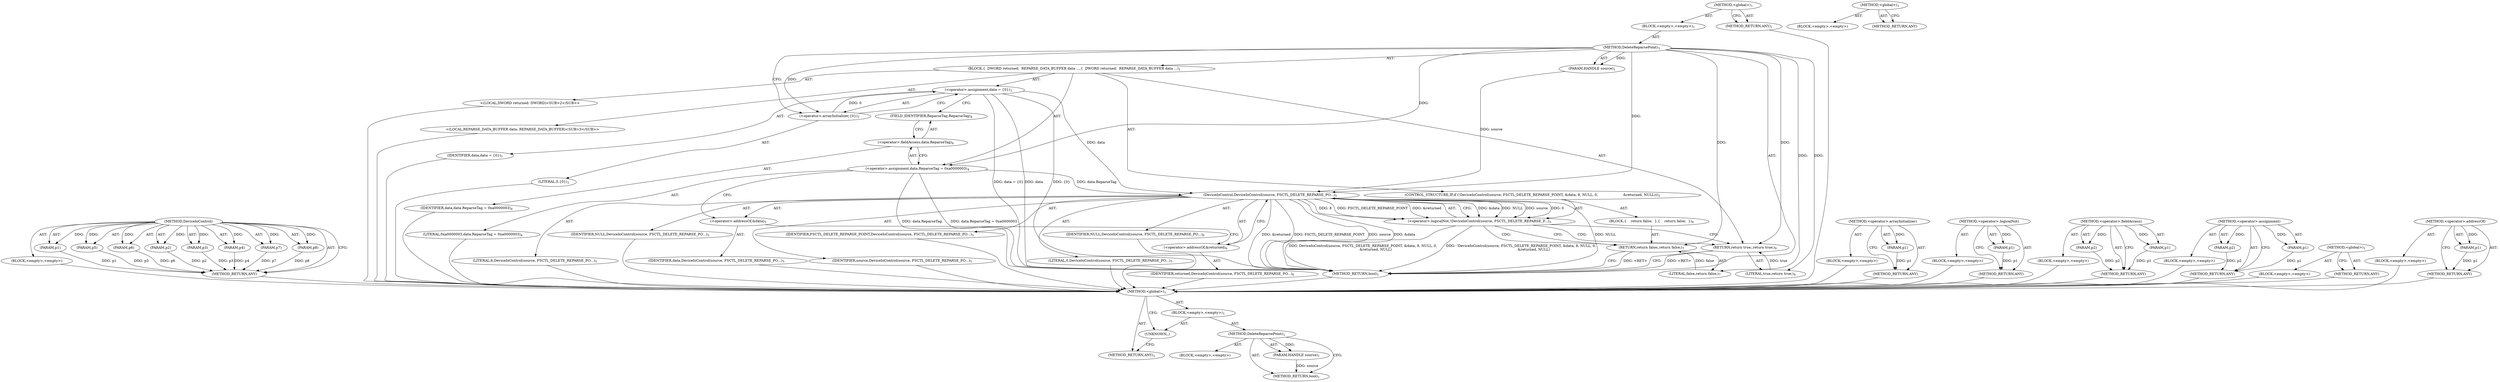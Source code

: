digraph "&lt;global&gt;" {
vulnerable_83 [label=<(METHOD,DeviceIoControl)>];
vulnerable_84 [label=<(PARAM,p1)>];
vulnerable_85 [label=<(PARAM,p2)>];
vulnerable_86 [label=<(PARAM,p3)>];
vulnerable_87 [label=<(PARAM,p4)>];
vulnerable_88 [label=<(PARAM,p5)>];
vulnerable_89 [label=<(PARAM,p6)>];
vulnerable_90 [label=<(PARAM,p7)>];
vulnerable_91 [label=<(PARAM,p8)>];
vulnerable_92 [label=<(BLOCK,&lt;empty&gt;,&lt;empty&gt;)>];
vulnerable_93 [label=<(METHOD_RETURN,ANY)>];
vulnerable_6 [label=<(METHOD,&lt;global&gt;)<SUB>1</SUB>>];
vulnerable_7 [label=<(BLOCK,&lt;empty&gt;,&lt;empty&gt;)<SUB>1</SUB>>];
vulnerable_8 [label=<(METHOD,DeleteReparsePoint)<SUB>1</SUB>>];
vulnerable_9 [label=<(PARAM,HANDLE source)<SUB>1</SUB>>];
vulnerable_10 [label=<(BLOCK,{
  DWORD returned;
  REPARSE_DATA_BUFFER data ...,{
  DWORD returned;
  REPARSE_DATA_BUFFER data ...)<SUB>1</SUB>>];
vulnerable_11 [label="<(LOCAL,DWORD returned: DWORD)<SUB>2</SUB>>"];
vulnerable_12 [label="<(LOCAL,REPARSE_DATA_BUFFER data: REPARSE_DATA_BUFFER)<SUB>3</SUB>>"];
vulnerable_13 [label=<(&lt;operator&gt;.assignment,data = {0})<SUB>3</SUB>>];
vulnerable_14 [label=<(IDENTIFIER,data,data = {0})<SUB>3</SUB>>];
vulnerable_15 [label=<(&lt;operator&gt;.arrayInitializer,{0})<SUB>3</SUB>>];
vulnerable_16 [label=<(LITERAL,0,{0})<SUB>3</SUB>>];
vulnerable_17 [label=<(&lt;operator&gt;.assignment,data.ReparseTag = 0xa0000003)<SUB>4</SUB>>];
vulnerable_18 [label=<(&lt;operator&gt;.fieldAccess,data.ReparseTag)<SUB>4</SUB>>];
vulnerable_19 [label=<(IDENTIFIER,data,data.ReparseTag = 0xa0000003)<SUB>4</SUB>>];
vulnerable_20 [label=<(FIELD_IDENTIFIER,ReparseTag,ReparseTag)<SUB>4</SUB>>];
vulnerable_21 [label=<(LITERAL,0xa0000003,data.ReparseTag = 0xa0000003)<SUB>4</SUB>>];
vulnerable_22 [label=<(CONTROL_STRUCTURE,IF,if (!DeviceIoControl(source, FSCTL_DELETE_REPARSE_POINT, &amp;data, 8, NULL, 0,
                       &amp;returned, NULL)))<SUB>5</SUB>>];
vulnerable_23 [label=<(&lt;operator&gt;.logicalNot,!DeviceIoControl(source, FSCTL_DELETE_REPARSE_P...)<SUB>5</SUB>>];
vulnerable_24 [label=<(DeviceIoControl,DeviceIoControl(source, FSCTL_DELETE_REPARSE_PO...)<SUB>5</SUB>>];
vulnerable_25 [label=<(IDENTIFIER,source,DeviceIoControl(source, FSCTL_DELETE_REPARSE_PO...)<SUB>5</SUB>>];
vulnerable_26 [label=<(IDENTIFIER,FSCTL_DELETE_REPARSE_POINT,DeviceIoControl(source, FSCTL_DELETE_REPARSE_PO...)<SUB>5</SUB>>];
vulnerable_27 [label=<(&lt;operator&gt;.addressOf,&amp;data)<SUB>5</SUB>>];
vulnerable_28 [label=<(IDENTIFIER,data,DeviceIoControl(source, FSCTL_DELETE_REPARSE_PO...)<SUB>5</SUB>>];
vulnerable_29 [label=<(LITERAL,8,DeviceIoControl(source, FSCTL_DELETE_REPARSE_PO...)<SUB>5</SUB>>];
vulnerable_30 [label=<(IDENTIFIER,NULL,DeviceIoControl(source, FSCTL_DELETE_REPARSE_PO...)<SUB>5</SUB>>];
vulnerable_31 [label=<(LITERAL,0,DeviceIoControl(source, FSCTL_DELETE_REPARSE_PO...)<SUB>5</SUB>>];
vulnerable_32 [label=<(&lt;operator&gt;.addressOf,&amp;returned)<SUB>6</SUB>>];
vulnerable_33 [label=<(IDENTIFIER,returned,DeviceIoControl(source, FSCTL_DELETE_REPARSE_PO...)<SUB>6</SUB>>];
vulnerable_34 [label=<(IDENTIFIER,NULL,DeviceIoControl(source, FSCTL_DELETE_REPARSE_PO...)<SUB>6</SUB>>];
vulnerable_35 [label=<(BLOCK,{
    return false;
  },{
    return false;
  })<SUB>6</SUB>>];
vulnerable_36 [label=<(RETURN,return false;,return false;)<SUB>7</SUB>>];
vulnerable_37 [label=<(LITERAL,false,return false;)<SUB>7</SUB>>];
vulnerable_38 [label=<(RETURN,return true;,return true;)<SUB>9</SUB>>];
vulnerable_39 [label=<(LITERAL,true,return true;)<SUB>9</SUB>>];
vulnerable_40 [label=<(METHOD_RETURN,bool)<SUB>1</SUB>>];
vulnerable_42 [label=<(METHOD_RETURN,ANY)<SUB>1</SUB>>];
vulnerable_70 [label=<(METHOD,&lt;operator&gt;.arrayInitializer)>];
vulnerable_71 [label=<(PARAM,p1)>];
vulnerable_72 [label=<(BLOCK,&lt;empty&gt;,&lt;empty&gt;)>];
vulnerable_73 [label=<(METHOD_RETURN,ANY)>];
vulnerable_79 [label=<(METHOD,&lt;operator&gt;.logicalNot)>];
vulnerable_80 [label=<(PARAM,p1)>];
vulnerable_81 [label=<(BLOCK,&lt;empty&gt;,&lt;empty&gt;)>];
vulnerable_82 [label=<(METHOD_RETURN,ANY)>];
vulnerable_74 [label=<(METHOD,&lt;operator&gt;.fieldAccess)>];
vulnerable_75 [label=<(PARAM,p1)>];
vulnerable_76 [label=<(PARAM,p2)>];
vulnerable_77 [label=<(BLOCK,&lt;empty&gt;,&lt;empty&gt;)>];
vulnerable_78 [label=<(METHOD_RETURN,ANY)>];
vulnerable_65 [label=<(METHOD,&lt;operator&gt;.assignment)>];
vulnerable_66 [label=<(PARAM,p1)>];
vulnerable_67 [label=<(PARAM,p2)>];
vulnerable_68 [label=<(BLOCK,&lt;empty&gt;,&lt;empty&gt;)>];
vulnerable_69 [label=<(METHOD_RETURN,ANY)>];
vulnerable_59 [label=<(METHOD,&lt;global&gt;)<SUB>1</SUB>>];
vulnerable_60 [label=<(BLOCK,&lt;empty&gt;,&lt;empty&gt;)>];
vulnerable_61 [label=<(METHOD_RETURN,ANY)>];
vulnerable_94 [label=<(METHOD,&lt;operator&gt;.addressOf)>];
vulnerable_95 [label=<(PARAM,p1)>];
vulnerable_96 [label=<(BLOCK,&lt;empty&gt;,&lt;empty&gt;)>];
vulnerable_97 [label=<(METHOD_RETURN,ANY)>];
fixed_6 [label=<(METHOD,&lt;global&gt;)<SUB>1</SUB>>];
fixed_7 [label=<(BLOCK,&lt;empty&gt;,&lt;empty&gt;)<SUB>1</SUB>>];
fixed_8 [label=<(METHOD,DeleteReparsePoint)<SUB>1</SUB>>];
fixed_9 [label=<(PARAM,HANDLE source)<SUB>1</SUB>>];
fixed_10 [label=<(BLOCK,&lt;empty&gt;,&lt;empty&gt;)>];
fixed_11 [label=<(METHOD_RETURN,bool)<SUB>1</SUB>>];
fixed_13 [label=<(UNKNOWN,,)>];
fixed_14 [label=<(METHOD_RETURN,ANY)<SUB>1</SUB>>];
fixed_25 [label=<(METHOD,&lt;global&gt;)<SUB>1</SUB>>];
fixed_26 [label=<(BLOCK,&lt;empty&gt;,&lt;empty&gt;)>];
fixed_27 [label=<(METHOD_RETURN,ANY)>];
vulnerable_83 -> vulnerable_84  [key=0, label="AST: "];
vulnerable_83 -> vulnerable_84  [key=1, label="DDG: "];
vulnerable_83 -> vulnerable_92  [key=0, label="AST: "];
vulnerable_83 -> vulnerable_85  [key=0, label="AST: "];
vulnerable_83 -> vulnerable_85  [key=1, label="DDG: "];
vulnerable_83 -> vulnerable_93  [key=0, label="AST: "];
vulnerable_83 -> vulnerable_93  [key=1, label="CFG: "];
vulnerable_83 -> vulnerable_86  [key=0, label="AST: "];
vulnerable_83 -> vulnerable_86  [key=1, label="DDG: "];
vulnerable_83 -> vulnerable_87  [key=0, label="AST: "];
vulnerable_83 -> vulnerable_87  [key=1, label="DDG: "];
vulnerable_83 -> vulnerable_88  [key=0, label="AST: "];
vulnerable_83 -> vulnerable_88  [key=1, label="DDG: "];
vulnerable_83 -> vulnerable_89  [key=0, label="AST: "];
vulnerable_83 -> vulnerable_89  [key=1, label="DDG: "];
vulnerable_83 -> vulnerable_90  [key=0, label="AST: "];
vulnerable_83 -> vulnerable_90  [key=1, label="DDG: "];
vulnerable_83 -> vulnerable_91  [key=0, label="AST: "];
vulnerable_83 -> vulnerable_91  [key=1, label="DDG: "];
vulnerable_84 -> vulnerable_93  [key=0, label="DDG: p1"];
vulnerable_85 -> vulnerable_93  [key=0, label="DDG: p2"];
vulnerable_86 -> vulnerable_93  [key=0, label="DDG: p3"];
vulnerable_87 -> vulnerable_93  [key=0, label="DDG: p4"];
vulnerable_88 -> vulnerable_93  [key=0, label="DDG: p5"];
vulnerable_89 -> vulnerable_93  [key=0, label="DDG: p6"];
vulnerable_90 -> vulnerable_93  [key=0, label="DDG: p7"];
vulnerable_91 -> vulnerable_93  [key=0, label="DDG: p8"];
vulnerable_92 -> fixed_6  [key=0];
vulnerable_93 -> fixed_6  [key=0];
vulnerable_6 -> vulnerable_7  [key=0, label="AST: "];
vulnerable_6 -> vulnerable_42  [key=0, label="AST: "];
vulnerable_6 -> vulnerable_42  [key=1, label="CFG: "];
vulnerable_7 -> vulnerable_8  [key=0, label="AST: "];
vulnerable_8 -> vulnerable_9  [key=0, label="AST: "];
vulnerable_8 -> vulnerable_9  [key=1, label="DDG: "];
vulnerable_8 -> vulnerable_10  [key=0, label="AST: "];
vulnerable_8 -> vulnerable_40  [key=0, label="AST: "];
vulnerable_8 -> vulnerable_15  [key=0, label="CFG: "];
vulnerable_8 -> vulnerable_15  [key=1, label="DDG: "];
vulnerable_8 -> vulnerable_17  [key=0, label="DDG: "];
vulnerable_8 -> vulnerable_38  [key=0, label="DDG: "];
vulnerable_8 -> vulnerable_39  [key=0, label="DDG: "];
vulnerable_8 -> vulnerable_36  [key=0, label="DDG: "];
vulnerable_8 -> vulnerable_24  [key=0, label="DDG: "];
vulnerable_8 -> vulnerable_37  [key=0, label="DDG: "];
vulnerable_9 -> vulnerable_24  [key=0, label="DDG: source"];
vulnerable_10 -> vulnerable_11  [key=0, label="AST: "];
vulnerable_10 -> vulnerable_12  [key=0, label="AST: "];
vulnerable_10 -> vulnerable_13  [key=0, label="AST: "];
vulnerable_10 -> vulnerable_17  [key=0, label="AST: "];
vulnerable_10 -> vulnerable_22  [key=0, label="AST: "];
vulnerable_10 -> vulnerable_38  [key=0, label="AST: "];
vulnerable_11 -> fixed_6  [key=0];
vulnerable_12 -> fixed_6  [key=0];
vulnerable_13 -> vulnerable_14  [key=0, label="AST: "];
vulnerable_13 -> vulnerable_15  [key=0, label="AST: "];
vulnerable_13 -> vulnerable_20  [key=0, label="CFG: "];
vulnerable_13 -> vulnerable_40  [key=0, label="DDG: data"];
vulnerable_13 -> vulnerable_40  [key=1, label="DDG: {0}"];
vulnerable_13 -> vulnerable_40  [key=2, label="DDG: data = {0}"];
vulnerable_13 -> vulnerable_24  [key=0, label="DDG: data"];
vulnerable_14 -> fixed_6  [key=0];
vulnerable_15 -> vulnerable_16  [key=0, label="AST: "];
vulnerable_15 -> vulnerable_13  [key=0, label="CFG: "];
vulnerable_15 -> vulnerable_13  [key=1, label="DDG: 0"];
vulnerable_16 -> fixed_6  [key=0];
vulnerable_17 -> vulnerable_18  [key=0, label="AST: "];
vulnerable_17 -> vulnerable_21  [key=0, label="AST: "];
vulnerable_17 -> vulnerable_27  [key=0, label="CFG: "];
vulnerable_17 -> vulnerable_40  [key=0, label="DDG: data.ReparseTag"];
vulnerable_17 -> vulnerable_40  [key=1, label="DDG: data.ReparseTag = 0xa0000003"];
vulnerable_17 -> vulnerable_24  [key=0, label="DDG: data.ReparseTag"];
vulnerable_18 -> vulnerable_19  [key=0, label="AST: "];
vulnerable_18 -> vulnerable_20  [key=0, label="AST: "];
vulnerable_18 -> vulnerable_17  [key=0, label="CFG: "];
vulnerable_19 -> fixed_6  [key=0];
vulnerable_20 -> vulnerable_18  [key=0, label="CFG: "];
vulnerable_21 -> fixed_6  [key=0];
vulnerable_22 -> vulnerable_23  [key=0, label="AST: "];
vulnerable_22 -> vulnerable_35  [key=0, label="AST: "];
vulnerable_23 -> vulnerable_24  [key=0, label="AST: "];
vulnerable_23 -> vulnerable_36  [key=0, label="CFG: "];
vulnerable_23 -> vulnerable_36  [key=1, label="CDG: "];
vulnerable_23 -> vulnerable_38  [key=0, label="CFG: "];
vulnerable_23 -> vulnerable_38  [key=1, label="CDG: "];
vulnerable_23 -> vulnerable_40  [key=0, label="DDG: DeviceIoControl(source, FSCTL_DELETE_REPARSE_POINT, &amp;data, 8, NULL, 0,
                       &amp;returned, NULL)"];
vulnerable_23 -> vulnerable_40  [key=1, label="DDG: !DeviceIoControl(source, FSCTL_DELETE_REPARSE_POINT, &amp;data, 8, NULL, 0,
                       &amp;returned, NULL)"];
vulnerable_24 -> vulnerable_25  [key=0, label="AST: "];
vulnerable_24 -> vulnerable_26  [key=0, label="AST: "];
vulnerable_24 -> vulnerable_27  [key=0, label="AST: "];
vulnerable_24 -> vulnerable_29  [key=0, label="AST: "];
vulnerable_24 -> vulnerable_30  [key=0, label="AST: "];
vulnerable_24 -> vulnerable_31  [key=0, label="AST: "];
vulnerable_24 -> vulnerable_32  [key=0, label="AST: "];
vulnerable_24 -> vulnerable_34  [key=0, label="AST: "];
vulnerable_24 -> vulnerable_23  [key=0, label="CFG: "];
vulnerable_24 -> vulnerable_23  [key=1, label="DDG: &amp;data"];
vulnerable_24 -> vulnerable_23  [key=2, label="DDG: NULL"];
vulnerable_24 -> vulnerable_23  [key=3, label="DDG: source"];
vulnerable_24 -> vulnerable_23  [key=4, label="DDG: 0"];
vulnerable_24 -> vulnerable_23  [key=5, label="DDG: 8"];
vulnerable_24 -> vulnerable_23  [key=6, label="DDG: FSCTL_DELETE_REPARSE_POINT"];
vulnerable_24 -> vulnerable_23  [key=7, label="DDG: &amp;returned"];
vulnerable_24 -> vulnerable_40  [key=0, label="DDG: source"];
vulnerable_24 -> vulnerable_40  [key=1, label="DDG: &amp;data"];
vulnerable_24 -> vulnerable_40  [key=2, label="DDG: NULL"];
vulnerable_24 -> vulnerable_40  [key=3, label="DDG: &amp;returned"];
vulnerable_24 -> vulnerable_40  [key=4, label="DDG: FSCTL_DELETE_REPARSE_POINT"];
vulnerable_25 -> fixed_6  [key=0];
vulnerable_26 -> fixed_6  [key=0];
vulnerable_27 -> vulnerable_28  [key=0, label="AST: "];
vulnerable_27 -> vulnerable_32  [key=0, label="CFG: "];
vulnerable_28 -> fixed_6  [key=0];
vulnerable_29 -> fixed_6  [key=0];
vulnerable_30 -> fixed_6  [key=0];
vulnerable_31 -> fixed_6  [key=0];
vulnerable_32 -> vulnerable_33  [key=0, label="AST: "];
vulnerable_32 -> vulnerable_24  [key=0, label="CFG: "];
vulnerable_33 -> fixed_6  [key=0];
vulnerable_34 -> fixed_6  [key=0];
vulnerable_35 -> vulnerable_36  [key=0, label="AST: "];
vulnerable_36 -> vulnerable_37  [key=0, label="AST: "];
vulnerable_36 -> vulnerable_40  [key=0, label="CFG: "];
vulnerable_36 -> vulnerable_40  [key=1, label="DDG: &lt;RET&gt;"];
vulnerable_37 -> vulnerable_36  [key=0, label="DDG: false"];
vulnerable_38 -> vulnerable_39  [key=0, label="AST: "];
vulnerable_38 -> vulnerable_40  [key=0, label="CFG: "];
vulnerable_38 -> vulnerable_40  [key=1, label="DDG: &lt;RET&gt;"];
vulnerable_39 -> vulnerable_38  [key=0, label="DDG: true"];
vulnerable_40 -> fixed_6  [key=0];
vulnerable_42 -> fixed_6  [key=0];
vulnerable_70 -> vulnerable_71  [key=0, label="AST: "];
vulnerable_70 -> vulnerable_71  [key=1, label="DDG: "];
vulnerable_70 -> vulnerable_72  [key=0, label="AST: "];
vulnerable_70 -> vulnerable_73  [key=0, label="AST: "];
vulnerable_70 -> vulnerable_73  [key=1, label="CFG: "];
vulnerable_71 -> vulnerable_73  [key=0, label="DDG: p1"];
vulnerable_72 -> fixed_6  [key=0];
vulnerable_73 -> fixed_6  [key=0];
vulnerable_79 -> vulnerable_80  [key=0, label="AST: "];
vulnerable_79 -> vulnerable_80  [key=1, label="DDG: "];
vulnerable_79 -> vulnerable_81  [key=0, label="AST: "];
vulnerable_79 -> vulnerable_82  [key=0, label="AST: "];
vulnerable_79 -> vulnerable_82  [key=1, label="CFG: "];
vulnerable_80 -> vulnerable_82  [key=0, label="DDG: p1"];
vulnerable_81 -> fixed_6  [key=0];
vulnerable_82 -> fixed_6  [key=0];
vulnerable_74 -> vulnerable_75  [key=0, label="AST: "];
vulnerable_74 -> vulnerable_75  [key=1, label="DDG: "];
vulnerable_74 -> vulnerable_77  [key=0, label="AST: "];
vulnerable_74 -> vulnerable_76  [key=0, label="AST: "];
vulnerable_74 -> vulnerable_76  [key=1, label="DDG: "];
vulnerable_74 -> vulnerable_78  [key=0, label="AST: "];
vulnerable_74 -> vulnerable_78  [key=1, label="CFG: "];
vulnerable_75 -> vulnerable_78  [key=0, label="DDG: p1"];
vulnerable_76 -> vulnerable_78  [key=0, label="DDG: p2"];
vulnerable_77 -> fixed_6  [key=0];
vulnerable_78 -> fixed_6  [key=0];
vulnerable_65 -> vulnerable_66  [key=0, label="AST: "];
vulnerable_65 -> vulnerable_66  [key=1, label="DDG: "];
vulnerable_65 -> vulnerable_68  [key=0, label="AST: "];
vulnerable_65 -> vulnerable_67  [key=0, label="AST: "];
vulnerable_65 -> vulnerable_67  [key=1, label="DDG: "];
vulnerable_65 -> vulnerable_69  [key=0, label="AST: "];
vulnerable_65 -> vulnerable_69  [key=1, label="CFG: "];
vulnerable_66 -> vulnerable_69  [key=0, label="DDG: p1"];
vulnerable_67 -> vulnerable_69  [key=0, label="DDG: p2"];
vulnerable_68 -> fixed_6  [key=0];
vulnerable_69 -> fixed_6  [key=0];
vulnerable_59 -> vulnerable_60  [key=0, label="AST: "];
vulnerable_59 -> vulnerable_61  [key=0, label="AST: "];
vulnerable_59 -> vulnerable_61  [key=1, label="CFG: "];
vulnerable_60 -> fixed_6  [key=0];
vulnerable_61 -> fixed_6  [key=0];
vulnerable_94 -> vulnerable_95  [key=0, label="AST: "];
vulnerable_94 -> vulnerable_95  [key=1, label="DDG: "];
vulnerable_94 -> vulnerable_96  [key=0, label="AST: "];
vulnerable_94 -> vulnerable_97  [key=0, label="AST: "];
vulnerable_94 -> vulnerable_97  [key=1, label="CFG: "];
vulnerable_95 -> vulnerable_97  [key=0, label="DDG: p1"];
vulnerable_96 -> fixed_6  [key=0];
vulnerable_97 -> fixed_6  [key=0];
fixed_6 -> fixed_7  [key=0, label="AST: "];
fixed_6 -> fixed_14  [key=0, label="AST: "];
fixed_6 -> fixed_13  [key=0, label="CFG: "];
fixed_7 -> fixed_8  [key=0, label="AST: "];
fixed_7 -> fixed_13  [key=0, label="AST: "];
fixed_8 -> fixed_9  [key=0, label="AST: "];
fixed_8 -> fixed_9  [key=1, label="DDG: "];
fixed_8 -> fixed_10  [key=0, label="AST: "];
fixed_8 -> fixed_11  [key=0, label="AST: "];
fixed_8 -> fixed_11  [key=1, label="CFG: "];
fixed_9 -> fixed_11  [key=0, label="DDG: source"];
fixed_13 -> fixed_14  [key=0, label="CFG: "];
fixed_25 -> fixed_26  [key=0, label="AST: "];
fixed_25 -> fixed_27  [key=0, label="AST: "];
fixed_25 -> fixed_27  [key=1, label="CFG: "];
}
